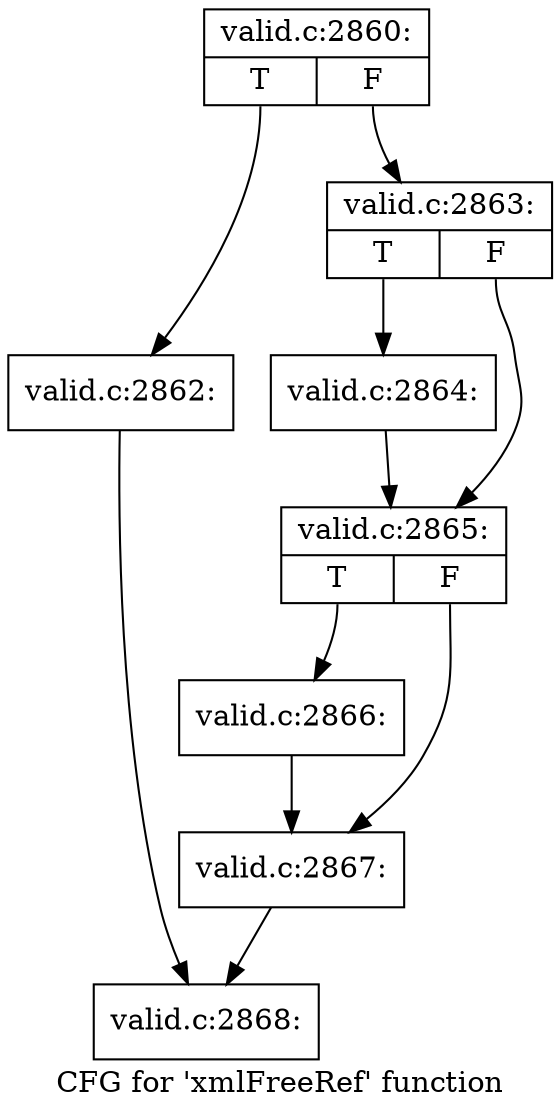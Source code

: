digraph "CFG for 'xmlFreeRef' function" {
	label="CFG for 'xmlFreeRef' function";

	Node0x55fa50fe4b30 [shape=record,label="{valid.c:2860:|{<s0>T|<s1>F}}"];
	Node0x55fa50fe4b30:s0 -> Node0x55fa50fe78b0;
	Node0x55fa50fe4b30:s1 -> Node0x55fa50fe7900;
	Node0x55fa50fe78b0 [shape=record,label="{valid.c:2862:}"];
	Node0x55fa50fe78b0 -> Node0x55fa50fe4b80;
	Node0x55fa50fe7900 [shape=record,label="{valid.c:2863:|{<s0>T|<s1>F}}"];
	Node0x55fa50fe7900:s0 -> Node0x55fa50fe7c50;
	Node0x55fa50fe7900:s1 -> Node0x55fa50fe7ca0;
	Node0x55fa50fe7c50 [shape=record,label="{valid.c:2864:}"];
	Node0x55fa50fe7c50 -> Node0x55fa50fe7ca0;
	Node0x55fa50fe7ca0 [shape=record,label="{valid.c:2865:|{<s0>T|<s1>F}}"];
	Node0x55fa50fe7ca0:s0 -> Node0x55fa50fe8320;
	Node0x55fa50fe7ca0:s1 -> Node0x55fa50fe8370;
	Node0x55fa50fe8320 [shape=record,label="{valid.c:2866:}"];
	Node0x55fa50fe8320 -> Node0x55fa50fe8370;
	Node0x55fa50fe8370 [shape=record,label="{valid.c:2867:}"];
	Node0x55fa50fe8370 -> Node0x55fa50fe4b80;
	Node0x55fa50fe4b80 [shape=record,label="{valid.c:2868:}"];
}
